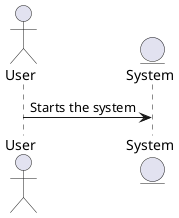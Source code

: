 @startuml system
actor User as user
entity System as system

user -> system: Starts the system
@enduml

